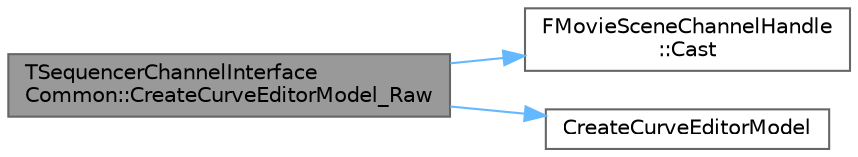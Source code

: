digraph "TSequencerChannelInterfaceCommon::CreateCurveEditorModel_Raw"
{
 // INTERACTIVE_SVG=YES
 // LATEX_PDF_SIZE
  bgcolor="transparent";
  edge [fontname=Helvetica,fontsize=10,labelfontname=Helvetica,labelfontsize=10];
  node [fontname=Helvetica,fontsize=10,shape=box,height=0.2,width=0.4];
  rankdir="LR";
  Node1 [id="Node000001",label="TSequencerChannelInterface\lCommon::CreateCurveEditorModel_Raw",height=0.2,width=0.4,color="gray40", fillcolor="grey60", style="filled", fontcolor="black",tooltip="Create a new model for this channel that can be used on the curve editor interface."];
  Node1 -> Node2 [id="edge1_Node000001_Node000002",color="steelblue1",style="solid",tooltip=" "];
  Node2 [id="Node000002",label="FMovieSceneChannelHandle\l::Cast",height=0.2,width=0.4,color="grey40", fillcolor="white", style="filled",URL="$d0/d1b/structFMovieSceneChannelHandle.html#a549dcad315691066fcc7e8b893dfb5ce",tooltip="Cast this handle to a handle of a related type."];
  Node1 -> Node3 [id="edge2_Node000001_Node000003",color="steelblue1",style="solid",tooltip=" "];
  Node3 [id="Node000003",label="CreateCurveEditorModel",height=0.2,width=0.4,color="grey40", fillcolor="white", style="filled",URL="$df/daf/BuiltInChannelEditors_8h.html#ad7276577296d8488b456c25e8f5cad39",tooltip=" "];
}

